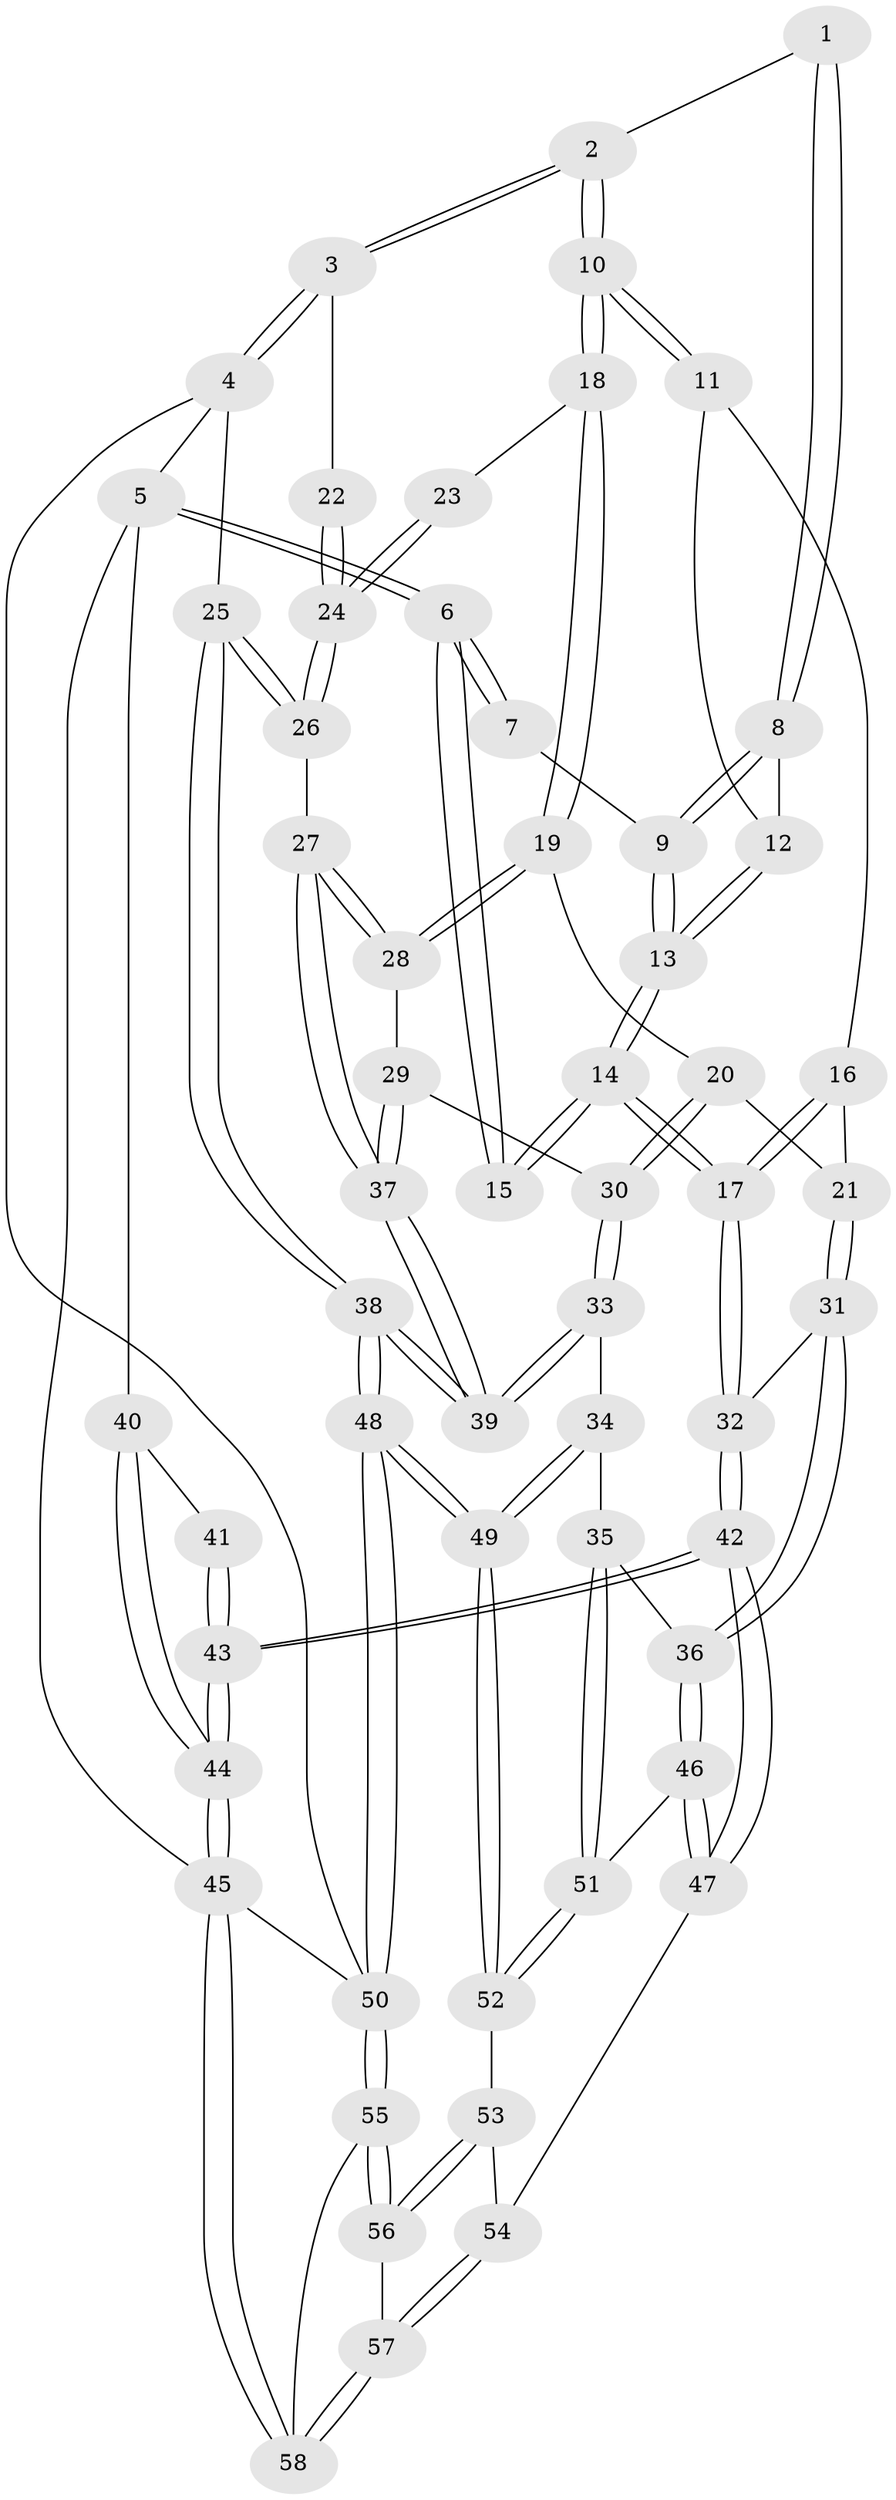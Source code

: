 // Generated by graph-tools (version 1.1) at 2025/01/03/09/25 05:01:16]
// undirected, 58 vertices, 142 edges
graph export_dot {
graph [start="1"]
  node [color=gray90,style=filled];
  1 [pos="+0.5564616277118273+0"];
  2 [pos="+0.8059555331859414+0"];
  3 [pos="+1+0"];
  4 [pos="+1+0"];
  5 [pos="+0+0"];
  6 [pos="+0+0"];
  7 [pos="+0.36109420728503383+0"];
  8 [pos="+0.5642102443814209+0"];
  9 [pos="+0.3853875733562992+0.11571870599346673"];
  10 [pos="+0.7684318877412883+0.13704833668285293"];
  11 [pos="+0.6192958241347485+0.12536930084033404"];
  12 [pos="+0.5781854599968941+0.048878708972364446"];
  13 [pos="+0.38402404273546986+0.13803739284999894"];
  14 [pos="+0.29853101696229395+0.3066835334280114"];
  15 [pos="+0.27256546800290693+0.29817811352673507"];
  16 [pos="+0.6130621748883556+0.13707746484431466"];
  17 [pos="+0.323714333017195+0.3280215789054675"];
  18 [pos="+0.7703329100320485+0.13883108907989694"];
  19 [pos="+0.7398266929805122+0.31491560466649726"];
  20 [pos="+0.718012316949995+0.3371583855291651"];
  21 [pos="+0.6356881359978408+0.3475821009458135"];
  22 [pos="+1+0"];
  23 [pos="+0.8339287889448666+0.14933983955301752"];
  24 [pos="+0.9062892170370811+0.20638014727738965"];
  25 [pos="+1+0.34362860107294224"];
  26 [pos="+0.9925145165484683+0.3050872046149921"];
  27 [pos="+0.9660592605235094+0.3169690240418985"];
  28 [pos="+0.9639279251436762+0.31759493895936713"];
  29 [pos="+0.8418478981195144+0.4146034073695237"];
  30 [pos="+0.7779569812484092+0.4310158746643317"];
  31 [pos="+0.5027180346976391+0.439282737805359"];
  32 [pos="+0.3725011826880569+0.39795005563354346"];
  33 [pos="+0.7667554952578333+0.5448279998035763"];
  34 [pos="+0.7645815795735339+0.545872496264449"];
  35 [pos="+0.6142901681344631+0.5670300889370485"];
  36 [pos="+0.5838754802335+0.5522816042387031"];
  37 [pos="+0.8790980661588964+0.48633064397966774"];
  38 [pos="+1+0.7830431152430701"];
  39 [pos="+0.876905697080594+0.5669591261603666"];
  40 [pos="+0+0.39095633801572643"];
  41 [pos="+0.13510419526577297+0.3570428259264633"];
  42 [pos="+0.2351623797610985+0.7637811842770814"];
  43 [pos="+0.07664198801194408+0.88112642820208"];
  44 [pos="+0+1"];
  45 [pos="+0+1"];
  46 [pos="+0.4898964611087759+0.7100310278302456"];
  47 [pos="+0.4475441000880266+0.7688516015607743"];
  48 [pos="+1+1"];
  49 [pos="+0.7800171850700497+0.8001756082958855"];
  50 [pos="+1+1"];
  51 [pos="+0.6746415052139023+0.7350356448999185"];
  52 [pos="+0.6948448429332202+0.7801509414597888"];
  53 [pos="+0.6816341092528337+0.7876513592492488"];
  54 [pos="+0.5501593808397057+0.8501006726908521"];
  55 [pos="+0.7824617139304268+1"];
  56 [pos="+0.6585447969233098+0.9988986307192769"];
  57 [pos="+0.5495538178228426+0.8778823586806602"];
  58 [pos="+0.3148668981689942+1"];
  1 -- 2;
  1 -- 8;
  1 -- 8;
  2 -- 3;
  2 -- 3;
  2 -- 10;
  2 -- 10;
  3 -- 4;
  3 -- 4;
  3 -- 22;
  4 -- 5;
  4 -- 25;
  4 -- 50;
  5 -- 6;
  5 -- 6;
  5 -- 40;
  5 -- 45;
  6 -- 7;
  6 -- 7;
  6 -- 15;
  6 -- 15;
  7 -- 9;
  8 -- 9;
  8 -- 9;
  8 -- 12;
  9 -- 13;
  9 -- 13;
  10 -- 11;
  10 -- 11;
  10 -- 18;
  10 -- 18;
  11 -- 12;
  11 -- 16;
  12 -- 13;
  12 -- 13;
  13 -- 14;
  13 -- 14;
  14 -- 15;
  14 -- 15;
  14 -- 17;
  14 -- 17;
  16 -- 17;
  16 -- 17;
  16 -- 21;
  17 -- 32;
  17 -- 32;
  18 -- 19;
  18 -- 19;
  18 -- 23;
  19 -- 20;
  19 -- 28;
  19 -- 28;
  20 -- 21;
  20 -- 30;
  20 -- 30;
  21 -- 31;
  21 -- 31;
  22 -- 24;
  22 -- 24;
  23 -- 24;
  23 -- 24;
  24 -- 26;
  24 -- 26;
  25 -- 26;
  25 -- 26;
  25 -- 38;
  25 -- 38;
  26 -- 27;
  27 -- 28;
  27 -- 28;
  27 -- 37;
  27 -- 37;
  28 -- 29;
  29 -- 30;
  29 -- 37;
  29 -- 37;
  30 -- 33;
  30 -- 33;
  31 -- 32;
  31 -- 36;
  31 -- 36;
  32 -- 42;
  32 -- 42;
  33 -- 34;
  33 -- 39;
  33 -- 39;
  34 -- 35;
  34 -- 49;
  34 -- 49;
  35 -- 36;
  35 -- 51;
  35 -- 51;
  36 -- 46;
  36 -- 46;
  37 -- 39;
  37 -- 39;
  38 -- 39;
  38 -- 39;
  38 -- 48;
  38 -- 48;
  40 -- 41;
  40 -- 44;
  40 -- 44;
  41 -- 43;
  41 -- 43;
  42 -- 43;
  42 -- 43;
  42 -- 47;
  42 -- 47;
  43 -- 44;
  43 -- 44;
  44 -- 45;
  44 -- 45;
  45 -- 58;
  45 -- 58;
  45 -- 50;
  46 -- 47;
  46 -- 47;
  46 -- 51;
  47 -- 54;
  48 -- 49;
  48 -- 49;
  48 -- 50;
  48 -- 50;
  49 -- 52;
  49 -- 52;
  50 -- 55;
  50 -- 55;
  51 -- 52;
  51 -- 52;
  52 -- 53;
  53 -- 54;
  53 -- 56;
  53 -- 56;
  54 -- 57;
  54 -- 57;
  55 -- 56;
  55 -- 56;
  55 -- 58;
  56 -- 57;
  57 -- 58;
  57 -- 58;
}
